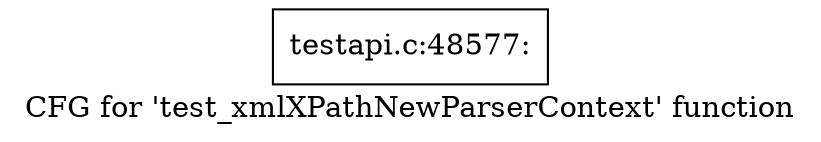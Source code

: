 digraph "CFG for 'test_xmlXPathNewParserContext' function" {
	label="CFG for 'test_xmlXPathNewParserContext' function";

	Node0x5aa9d40 [shape=record,label="{testapi.c:48577:}"];
}
